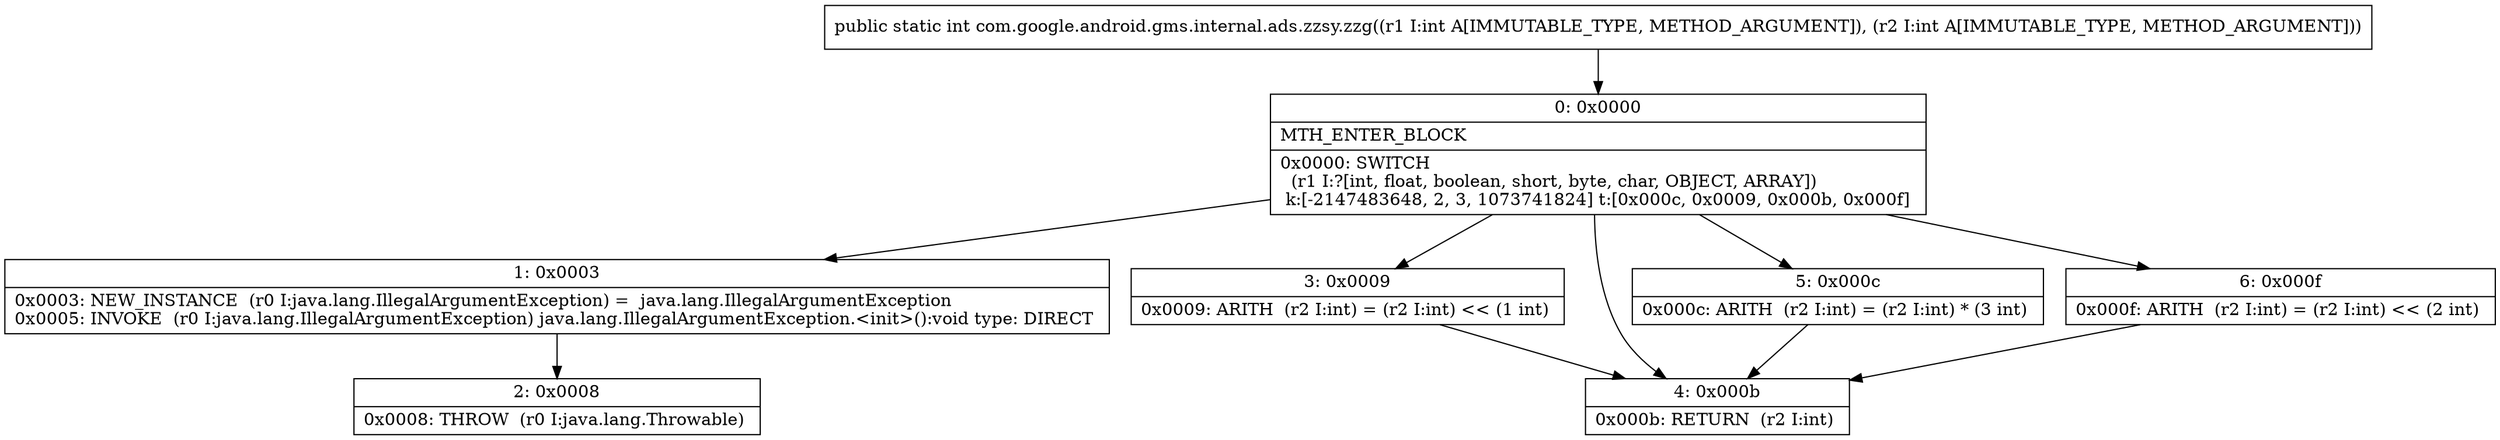 digraph "CFG forcom.google.android.gms.internal.ads.zzsy.zzg(II)I" {
Node_0 [shape=record,label="{0\:\ 0x0000|MTH_ENTER_BLOCK\l|0x0000: SWITCH  \l  (r1 I:?[int, float, boolean, short, byte, char, OBJECT, ARRAY])\l k:[\-2147483648, 2, 3, 1073741824] t:[0x000c, 0x0009, 0x000b, 0x000f] \l}"];
Node_1 [shape=record,label="{1\:\ 0x0003|0x0003: NEW_INSTANCE  (r0 I:java.lang.IllegalArgumentException) =  java.lang.IllegalArgumentException \l0x0005: INVOKE  (r0 I:java.lang.IllegalArgumentException) java.lang.IllegalArgumentException.\<init\>():void type: DIRECT \l}"];
Node_2 [shape=record,label="{2\:\ 0x0008|0x0008: THROW  (r0 I:java.lang.Throwable) \l}"];
Node_3 [shape=record,label="{3\:\ 0x0009|0x0009: ARITH  (r2 I:int) = (r2 I:int) \<\< (1 int) \l}"];
Node_4 [shape=record,label="{4\:\ 0x000b|0x000b: RETURN  (r2 I:int) \l}"];
Node_5 [shape=record,label="{5\:\ 0x000c|0x000c: ARITH  (r2 I:int) = (r2 I:int) * (3 int) \l}"];
Node_6 [shape=record,label="{6\:\ 0x000f|0x000f: ARITH  (r2 I:int) = (r2 I:int) \<\< (2 int) \l}"];
MethodNode[shape=record,label="{public static int com.google.android.gms.internal.ads.zzsy.zzg((r1 I:int A[IMMUTABLE_TYPE, METHOD_ARGUMENT]), (r2 I:int A[IMMUTABLE_TYPE, METHOD_ARGUMENT])) }"];
MethodNode -> Node_0;
Node_0 -> Node_1;
Node_0 -> Node_3;
Node_0 -> Node_4;
Node_0 -> Node_5;
Node_0 -> Node_6;
Node_1 -> Node_2;
Node_3 -> Node_4;
Node_5 -> Node_4;
Node_6 -> Node_4;
}

